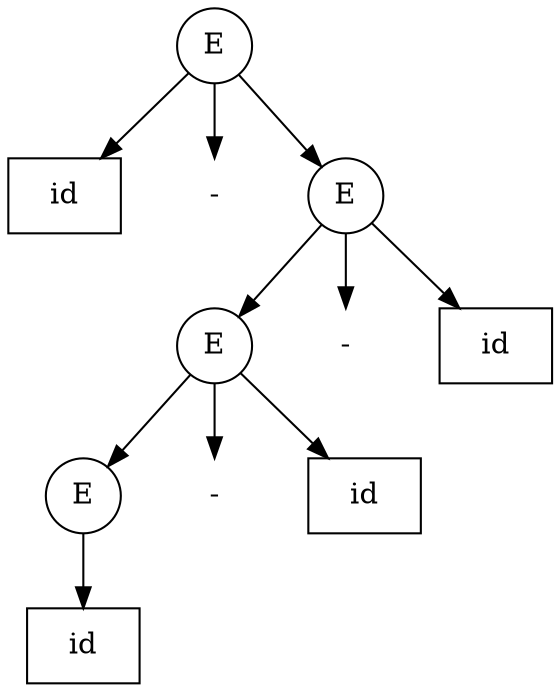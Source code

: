 digraph ParseTree {
    rankdir=TB;
    node [shape=circle];

    id1 [label="id", shape=box];
    op1 [label="-", shape=plaintext];
    E0 [label="E"];
    E1 [label="E"];
    E2 [label="E"];
    E3 [label="E"];
    op2 [label="-", shape=plaintext];
    op3 [label="-", shape=plaintext];
    id2 [label="id", shape=box];
    id3 [label="id", shape=box];
    id4 [label="id", shape=box];


    # Expanding rightmost E first
    E0 -> E1;
    E0 -> op1
    E0 -> id1;
    E1 -> E2;
    E1 -> op2;
    E1 -> id2;
    E2 -> E3;
    E2 -> op3;
    E2 -> id3;
    E3 -> id4;
}
